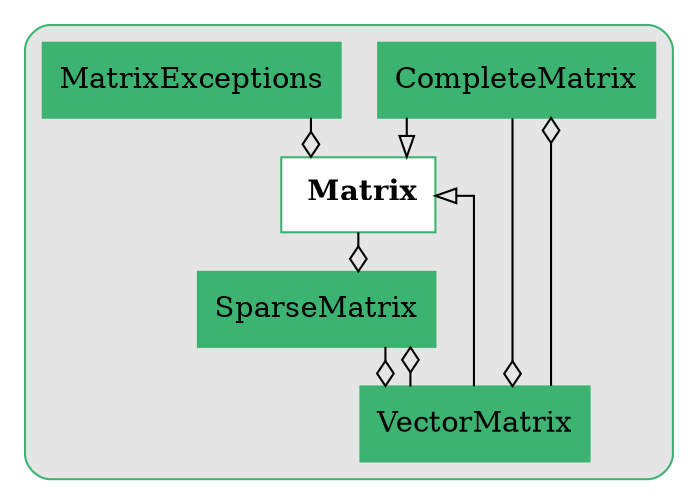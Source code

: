 digraph{
	 graph [splines=ortho]

	subgraph clusterMatrix {
		style = rounded
		bgcolor = grey90
		color = mediumseagreen
		node [shape = record, color = mediumseagreen];

		CompleteMatrix[label = CompleteMatrix, style = filled];
		Matrix[label = Matrix, style = filled];
		MatrixExceptions[label = MatrixExceptions, style = filled];
		SparseMatrix[label = SparseMatrix, style = filled];
		VectorMatrix[label = VectorMatrix, style = filled];
		Matrix[label =< <B> Matrix</B>>, style = bold, fillcolor = white, style = filled];


		//------LAYOUT FOR SUBGRAPH------


		rankdir = BT; // Rank Direction Bottom to Top
		nodesep = 1.5; // Node Separation
		ranksep = 1.5; // Rank Separation


		//INHERITANCE//


		CompleteMatrix -> Matrix [arrowhead=empty];

		VectorMatrix -> Matrix [arrowhead=empty];


		//COMPOSITION//


		VectorMatrix -> CompleteMatrix [arrowhead=ediamond];

		MatrixExceptions -> Matrix [arrowhead=ediamond];

		Matrix -> SparseMatrix [arrowhead=ediamond];
		VectorMatrix -> SparseMatrix [arrowhead=ediamond];

		CompleteMatrix -> VectorMatrix [arrowhead=ediamond];
		SparseMatrix -> VectorMatrix [arrowhead=ediamond];
	}//end subgraph Matrix
}//end digraph